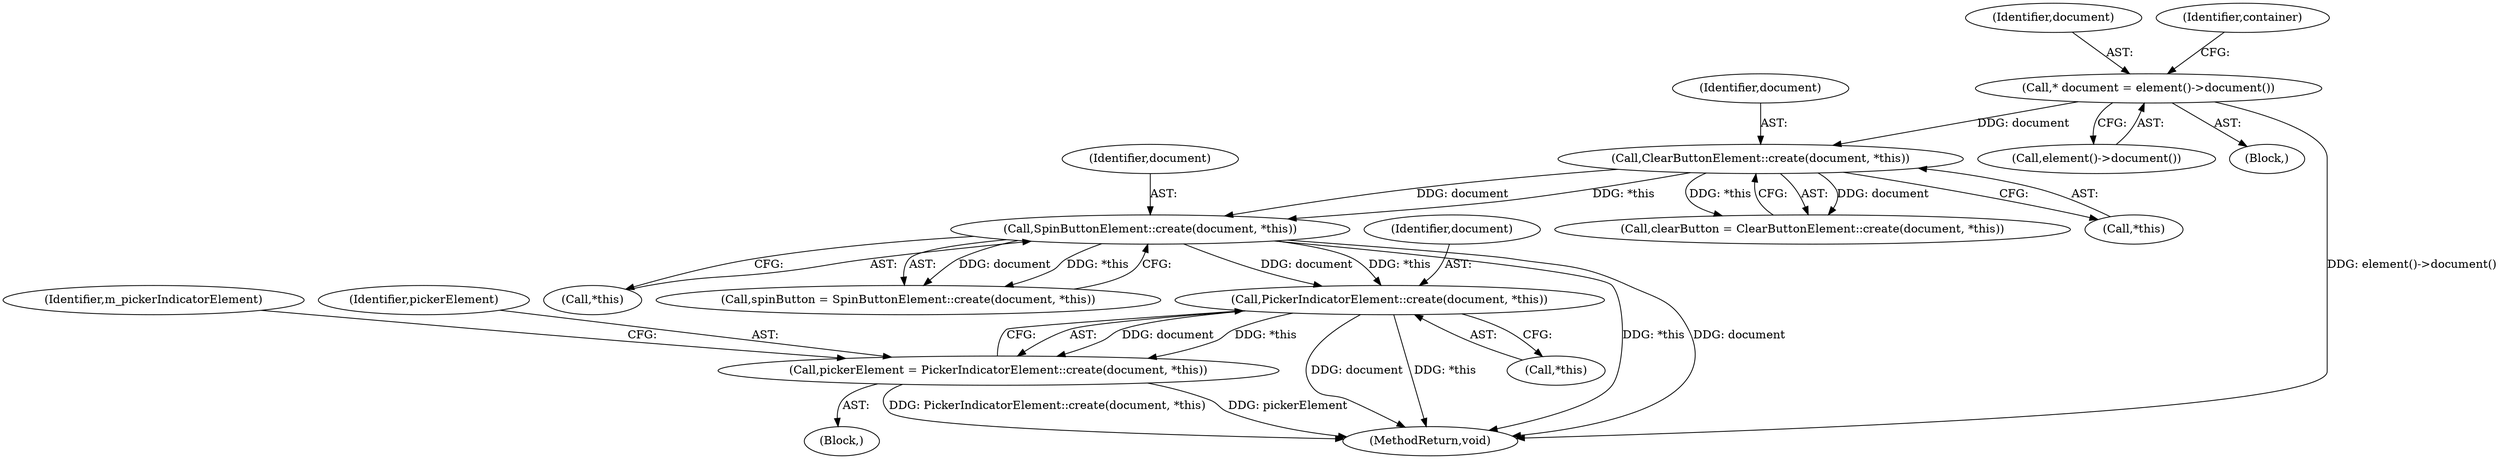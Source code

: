 digraph "0_Chrome_bb9cfb0aba25f4b13e57bdd4a9fac80ba071e7b9@API" {
"1000182" [label="(Call,PickerIndicatorElement::create(document, *this))"];
"1000140" [label="(Call,SpinButtonElement::create(document, *this))"];
"1000128" [label="(Call,ClearButtonElement::create(document, *this))"];
"1000111" [label="(Call,* document = element()->document())"];
"1000180" [label="(Call,pickerElement = PickerIndicatorElement::create(document, *this))"];
"1000195" [label="(MethodReturn,void)"];
"1000180" [label="(Call,pickerElement = PickerIndicatorElement::create(document, *this))"];
"1000141" [label="(Identifier,document)"];
"1000142" [label="(Call,*this)"];
"1000138" [label="(Call,spinButton = SpinButtonElement::create(document, *this))"];
"1000140" [label="(Call,SpinButtonElement::create(document, *this))"];
"1000183" [label="(Identifier,document)"];
"1000129" [label="(Identifier,document)"];
"1000113" [label="(Call,element()->document())"];
"1000111" [label="(Call,* document = element()->document())"];
"1000112" [label="(Identifier,document)"];
"1000184" [label="(Call,*this)"];
"1000104" [label="(Block,)"];
"1000128" [label="(Call,ClearButtonElement::create(document, *this))"];
"1000187" [label="(Identifier,m_pickerIndicatorElement)"];
"1000126" [label="(Call,clearButton = ClearButtonElement::create(document, *this))"];
"1000178" [label="(Block,)"];
"1000116" [label="(Identifier,container)"];
"1000130" [label="(Call,*this)"];
"1000181" [label="(Identifier,pickerElement)"];
"1000182" [label="(Call,PickerIndicatorElement::create(document, *this))"];
"1000182" -> "1000180"  [label="AST: "];
"1000182" -> "1000184"  [label="CFG: "];
"1000183" -> "1000182"  [label="AST: "];
"1000184" -> "1000182"  [label="AST: "];
"1000180" -> "1000182"  [label="CFG: "];
"1000182" -> "1000195"  [label="DDG: *this"];
"1000182" -> "1000195"  [label="DDG: document"];
"1000182" -> "1000180"  [label="DDG: document"];
"1000182" -> "1000180"  [label="DDG: *this"];
"1000140" -> "1000182"  [label="DDG: document"];
"1000140" -> "1000182"  [label="DDG: *this"];
"1000140" -> "1000138"  [label="AST: "];
"1000140" -> "1000142"  [label="CFG: "];
"1000141" -> "1000140"  [label="AST: "];
"1000142" -> "1000140"  [label="AST: "];
"1000138" -> "1000140"  [label="CFG: "];
"1000140" -> "1000195"  [label="DDG: *this"];
"1000140" -> "1000195"  [label="DDG: document"];
"1000140" -> "1000138"  [label="DDG: document"];
"1000140" -> "1000138"  [label="DDG: *this"];
"1000128" -> "1000140"  [label="DDG: document"];
"1000128" -> "1000140"  [label="DDG: *this"];
"1000128" -> "1000126"  [label="AST: "];
"1000128" -> "1000130"  [label="CFG: "];
"1000129" -> "1000128"  [label="AST: "];
"1000130" -> "1000128"  [label="AST: "];
"1000126" -> "1000128"  [label="CFG: "];
"1000128" -> "1000126"  [label="DDG: document"];
"1000128" -> "1000126"  [label="DDG: *this"];
"1000111" -> "1000128"  [label="DDG: document"];
"1000111" -> "1000104"  [label="AST: "];
"1000111" -> "1000113"  [label="CFG: "];
"1000112" -> "1000111"  [label="AST: "];
"1000113" -> "1000111"  [label="AST: "];
"1000116" -> "1000111"  [label="CFG: "];
"1000111" -> "1000195"  [label="DDG: element()->document()"];
"1000180" -> "1000178"  [label="AST: "];
"1000181" -> "1000180"  [label="AST: "];
"1000187" -> "1000180"  [label="CFG: "];
"1000180" -> "1000195"  [label="DDG: pickerElement"];
"1000180" -> "1000195"  [label="DDG: PickerIndicatorElement::create(document, *this)"];
}
